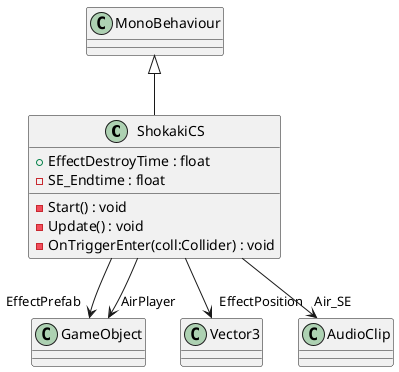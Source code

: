 @startuml
class ShokakiCS {
    + EffectDestroyTime : float
    - SE_Endtime : float
    - Start() : void
    - Update() : void
    - OnTriggerEnter(coll:Collider) : void
}
MonoBehaviour <|-- ShokakiCS
ShokakiCS --> "EffectPrefab" GameObject
ShokakiCS --> "EffectPosition" Vector3
ShokakiCS --> "AirPlayer" GameObject
ShokakiCS --> "Air_SE" AudioClip
@enduml

